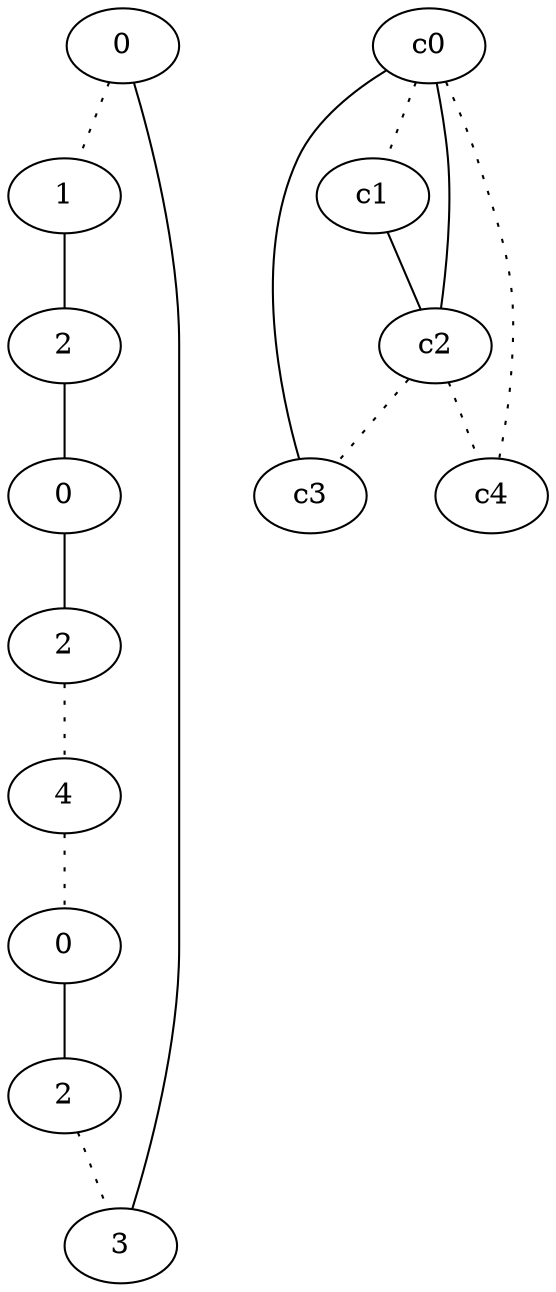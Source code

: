 graph {
a0[label=0];
a1[label=1];
a2[label=2];
a3[label=0];
a4[label=2];
a5[label=4];
a6[label=0];
a7[label=2];
a8[label=3];
a0 -- a1 [style=dotted];
a0 -- a8;
a1 -- a2;
a2 -- a3;
a3 -- a4;
a4 -- a5 [style=dotted];
a5 -- a6 [style=dotted];
a6 -- a7;
a7 -- a8 [style=dotted];
c0 -- c1 [style=dotted];
c0 -- c2;
c0 -- c3;
c0 -- c4 [style=dotted];
c1 -- c2;
c2 -- c3 [style=dotted];
c2 -- c4 [style=dotted];
}
